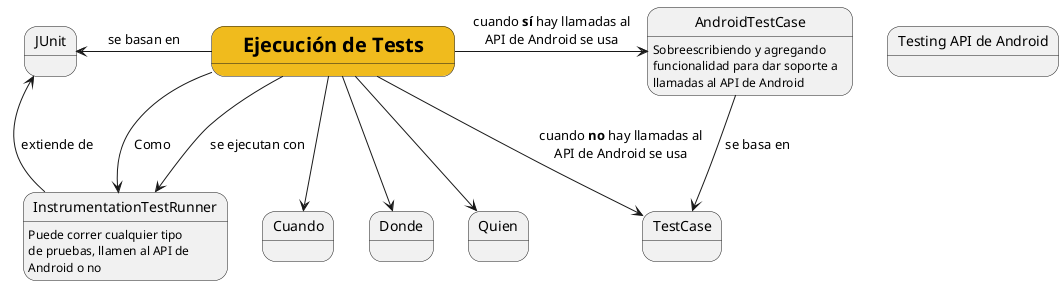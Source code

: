 @startuml

skinparam state {
  BackgroundColor<<MasAmarillo>> #F0BB1D
  BackgroundColor<<MasRojo>> #FB7374
}

'	state TheTestingAPI {
'	      [*] --> JUnit
	      Tests --> InstrumentationTestRunner: Como
	      Tests --> Cuando
	      Tests --> Donde
	      Tests --> Quien
	      Tests -left-> JUnit: se basan en 
'	      TestCase --> JUnit: Se utiliza <b>TestCase</b> de JUnit\ncuando no hay llamadas al\nAPI de Android
'	      AndroidTestCase --> TestCase: Toma como base <b>TestCase</b> para \ndar soporte a pruebas con llamadas\nal API de Android
'	      Assert -up-> JUnit
	      ': Se utiliza Assert de JUnit\npara evaluar los tests
	      Tests -->	InstrumentationTestRunner: se ejecutan con
	      Tests --> TestCase: cuando <b>no</b> hay llamadas al\nAPI de Android se usa
	      Tests -right-> AndroidTestCase: cuando <b>sí</b> hay llamadas al\nAPI de Android se usa
	      AndroidTestCase --> TestCase: se basa en

	      InstrumentationTestRunner --> JUnit: extiende de
	      
'	}

	state Tests as "<size:20><b>    Ejecución de Tests    </b></size>" <<MasAmarillo>>
	state TheTestingAPI as "Testing API de Android"

'	TheTestingAPI: La API de testing de Android está basada en JUnit + framework Instrumentation + clases de testing de Android
	AndroidTestCase: Sobreescribiendo y agregando\nfuncionalidad para dar soporte a\nllamadas al API de Android
	InstrumentationTestRunner: Puede correr cualquier tipo\nde pruebas, llamen al API de\nAndroid o no
	
@enduml
